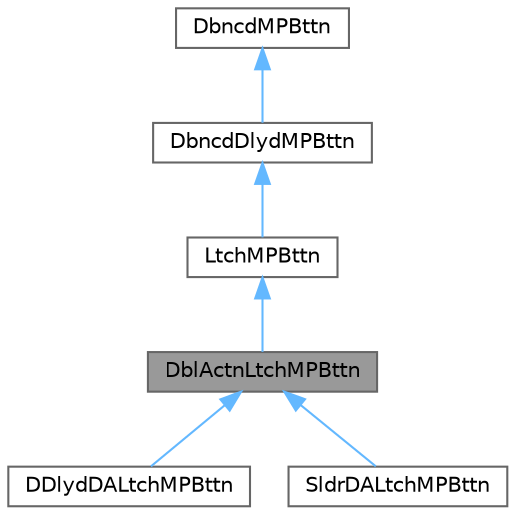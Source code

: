 digraph "DblActnLtchMPBttn"
{
 // LATEX_PDF_SIZE
  bgcolor="transparent";
  edge [fontname=Helvetica,fontsize=10,labelfontname=Helvetica,labelfontsize=10];
  node [fontname=Helvetica,fontsize=10,shape=box,height=0.2,width=0.4];
  Node1 [id="Node000001",label="DblActnLtchMPBttn",height=0.2,width=0.4,color="gray40", fillcolor="grey60", style="filled", fontcolor="black",tooltip="Abstract class, base to model Double Action LDD-MPBs (DALDD-MPBs)."];
  Node2 -> Node1 [id="edge1_Node000001_Node000002",dir="back",color="steelblue1",style="solid",tooltip=" "];
  Node2 [id="Node000002",label="LtchMPBttn",height=0.2,width=0.4,color="gray40", fillcolor="white", style="filled",URL="$class_ltch_m_p_bttn.html",tooltip="Abstract class, base to model Latched Debounced Delayed MPBs (LDD-MPB)."];
  Node3 -> Node2 [id="edge2_Node000002_Node000003",dir="back",color="steelblue1",style="solid",tooltip=" "];
  Node3 [id="Node000003",label="DbncdDlydMPBttn",height=0.2,width=0.4,color="gray40", fillcolor="white", style="filled",URL="$class_dbncd_dlyd_m_p_bttn.html",tooltip="Models a Debounced Delayed MPB (DD-MPB)."];
  Node4 -> Node3 [id="edge3_Node000003_Node000004",dir="back",color="steelblue1",style="solid",tooltip=" "];
  Node4 [id="Node000004",label="DbncdMPBttn",height=0.2,width=0.4,color="gray40", fillcolor="white", style="filled",URL="$class_dbncd_m_p_bttn.html",tooltip="Base class, models a Debounced Momentary Push Button (D-MPB)."];
  Node1 -> Node5 [id="edge4_Node000001_Node000005",dir="back",color="steelblue1",style="solid",tooltip=" "];
  Node5 [id="Node000005",label="DDlydDALtchMPBttn",height=0.2,width=0.4,color="gray40", fillcolor="white", style="filled",URL="$class_d_dlyd_d_a_ltch_m_p_bttn.html",tooltip="Models a Debounced Delayed Double Action Latched MPB combo switch (Debounced Delayed DALDD-MPB - DD-D..."];
  Node1 -> Node6 [id="edge5_Node000001_Node000006",dir="back",color="steelblue1",style="solid",tooltip=" "];
  Node6 [id="Node000006",label="SldrDALtchMPBttn",height=0.2,width=0.4,color="gray40", fillcolor="white", style="filled",URL="$class_sldr_d_a_ltch_m_p_bttn.html",tooltip="Models a Slider Double Action LDD-MPB combo switch, a.k.a. off/on/dimmer, a.k.a. off/on/volume radio ..."];
}
